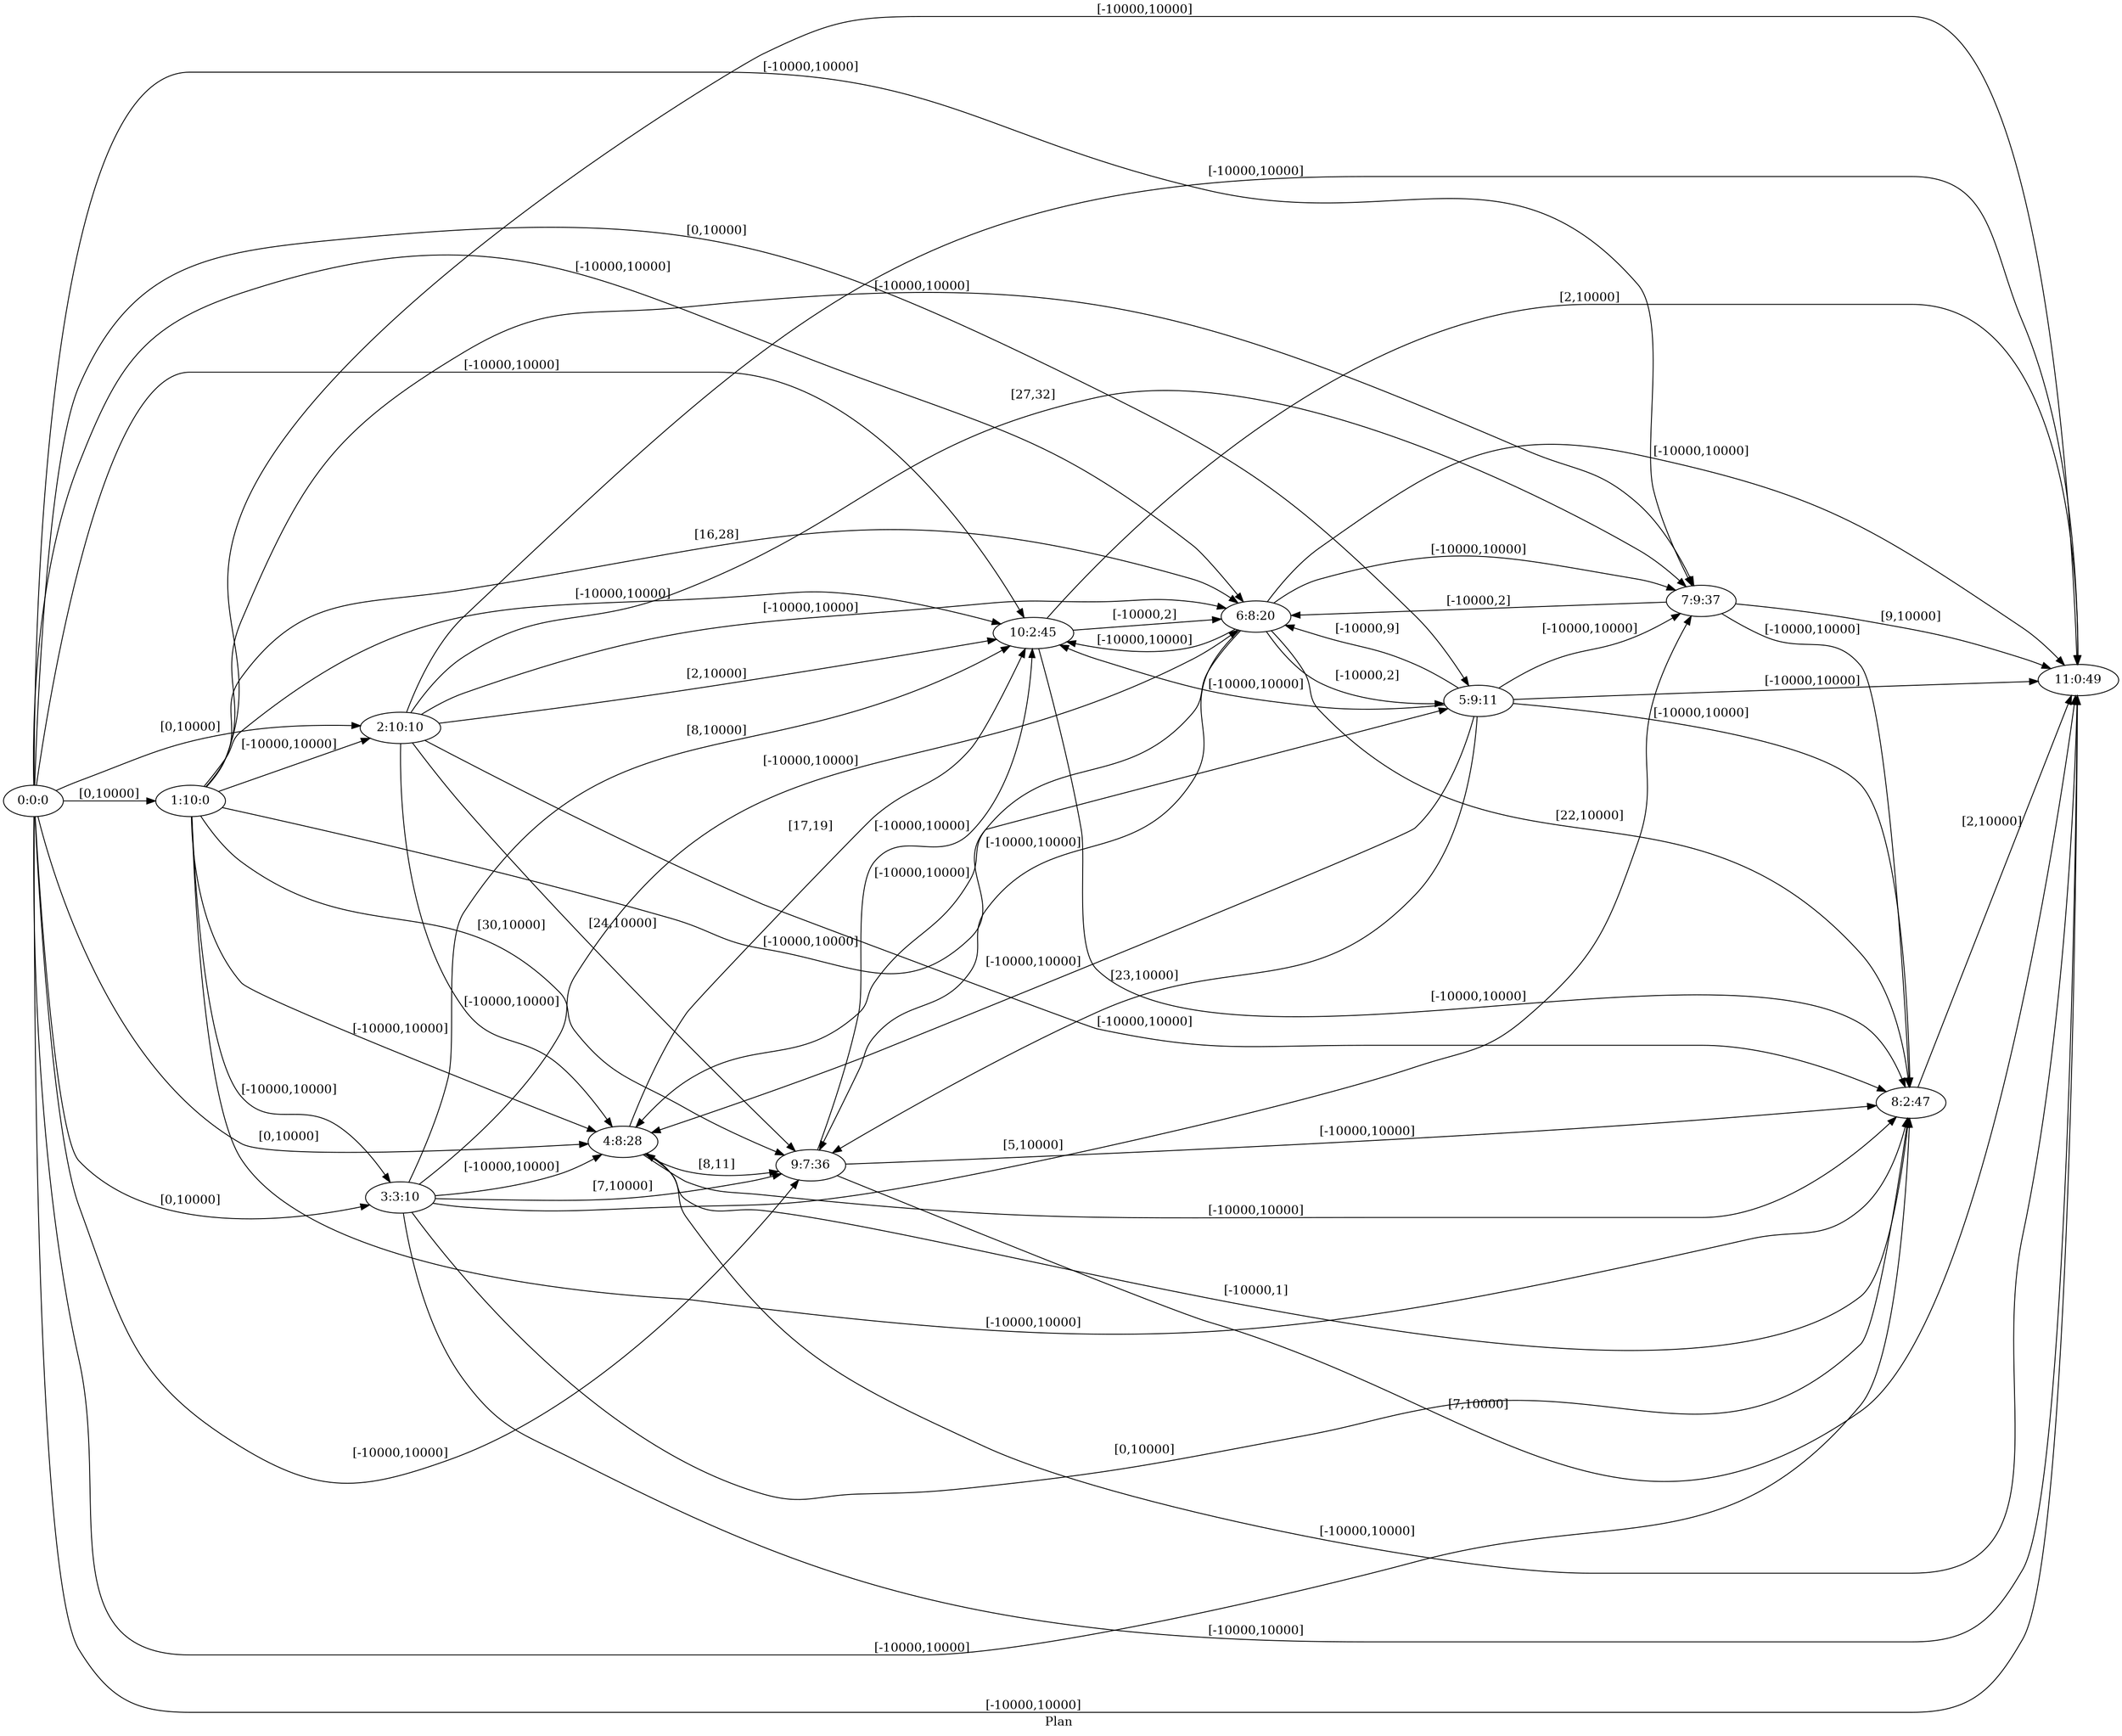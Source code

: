 digraph G {
 rankdir = LR;
 nodesep = .45; 
 size = 30;
label="Plan ";
 fldt = 0.613226;
"0:0:0"->"1:10:0"[ label = "[0,10000]"];
"0:0:0"->"2:10:10"[ label = "[0,10000]"];
"0:0:0"->"3:3:10"[ label = "[0,10000]"];
"0:0:0"->"4:8:28"[ label = "[0,10000]"];
"0:0:0"->"5:9:11"[ label = "[0,10000]"];
"0:0:0"->"6:8:20"[ label = "[-10000,10000]"];
"0:0:0"->"7:9:37"[ label = "[-10000,10000]"];
"0:0:0"->"8:2:47"[ label = "[-10000,10000]"];
"0:0:0"->"9:7:36"[ label = "[-10000,10000]"];
"0:0:0"->"10:2:45"[ label = "[-10000,10000]"];
"0:0:0"->"11:0:49"[ label = "[-10000,10000]"];
"1:10:0"->"2:10:10"[ label = "[-10000,10000]"];
"1:10:0"->"3:3:10"[ label = "[-10000,10000]"];
"1:10:0"->"4:8:28"[ label = "[-10000,10000]"];
"1:10:0"->"5:9:11"[ label = "[-10000,10000]"];
"1:10:0"->"6:8:20"[ label = "[16,28]"];
"1:10:0"->"7:9:37"[ label = "[-10000,10000]"];
"1:10:0"->"8:2:47"[ label = "[-10000,10000]"];
"1:10:0"->"9:7:36"[ label = "[30,10000]"];
"1:10:0"->"10:2:45"[ label = "[-10000,10000]"];
"1:10:0"->"11:0:49"[ label = "[-10000,10000]"];
"2:10:10"->"4:8:28"[ label = "[-10000,10000]"];
"2:10:10"->"6:8:20"[ label = "[-10000,10000]"];
"2:10:10"->"7:9:37"[ label = "[27,32]"];
"2:10:10"->"8:2:47"[ label = "[-10000,10000]"];
"2:10:10"->"9:7:36"[ label = "[24,10000]"];
"2:10:10"->"10:2:45"[ label = "[2,10000]"];
"2:10:10"->"11:0:49"[ label = "[-10000,10000]"];
"3:3:10"->"4:8:28"[ label = "[-10000,10000]"];
"3:3:10"->"6:8:20"[ label = "[-10000,10000]"];
"3:3:10"->"7:9:37"[ label = "[5,10000]"];
"3:3:10"->"8:2:47"[ label = "[0,10000]"];
"3:3:10"->"9:7:36"[ label = "[7,10000]"];
"3:3:10"->"10:2:45"[ label = "[8,10000]"];
"3:3:10"->"11:0:49"[ label = "[-10000,10000]"];
"4:8:28"->"8:2:47"[ label = "[-10000,10000]"];
"4:8:28"->"9:7:36"[ label = "[8,11]"];
"4:8:28"->"10:2:45"[ label = "[17,19]"];
"4:8:28"->"11:0:49"[ label = "[-10000,10000]"];
"5:9:11"->"4:8:28"[ label = "[-10000,10000]"];
"5:9:11"->"6:8:20"[ label = "[-10000,9]"];
"5:9:11"->"7:9:37"[ label = "[-10000,10000]"];
"5:9:11"->"8:2:47"[ label = "[-10000,10000]"];
"5:9:11"->"9:7:36"[ label = "[23,10000]"];
"5:9:11"->"10:2:45"[ label = "[-10000,10000]"];
"5:9:11"->"11:0:49"[ label = "[-10000,10000]"];
"6:8:20"->"4:8:28"[ label = "[-10000,10000]"];
"6:8:20"->"5:9:11"[ label = "[-10000,2]"];
"6:8:20"->"7:9:37"[ label = "[-10000,10000]"];
"6:8:20"->"8:2:47"[ label = "[22,10000]"];
"6:8:20"->"9:7:36"[ label = "[-10000,10000]"];
"6:8:20"->"10:2:45"[ label = "[-10000,10000]"];
"6:8:20"->"11:0:49"[ label = "[-10000,10000]"];
"7:9:37"->"6:8:20"[ label = "[-10000,2]"];
"7:9:37"->"8:2:47"[ label = "[-10000,10000]"];
"7:9:37"->"11:0:49"[ label = "[9,10000]"];
"8:2:47"->"4:8:28"[ label = "[-10000,1]"];
"8:2:47"->"11:0:49"[ label = "[2,10000]"];
"9:7:36"->"8:2:47"[ label = "[-10000,10000]"];
"9:7:36"->"10:2:45"[ label = "[-10000,10000]"];
"9:7:36"->"11:0:49"[ label = "[7,10000]"];
"10:2:45"->"6:8:20"[ label = "[-10000,2]"];
"10:2:45"->"8:2:47"[ label = "[-10000,10000]"];
"10:2:45"->"11:0:49"[ label = "[2,10000]"];
}
